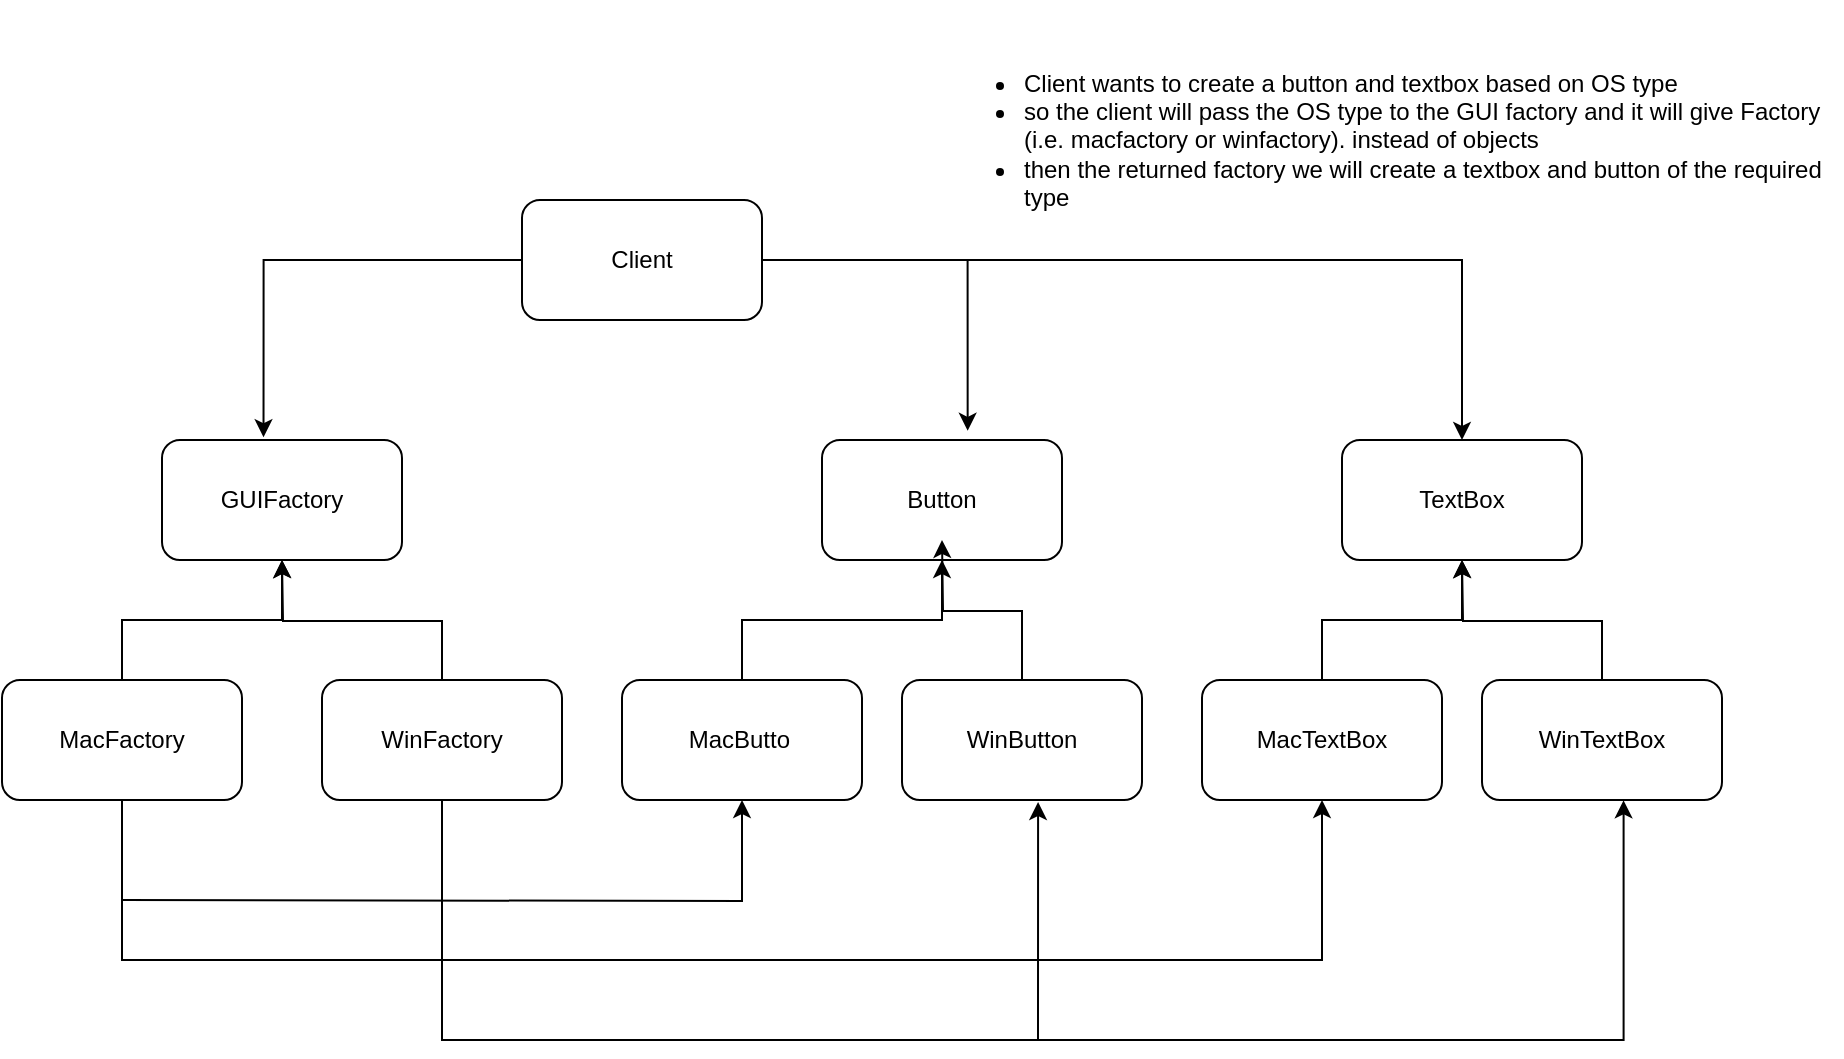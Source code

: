 <mxfile version="25.0.3">
  <diagram id="C5RBs43oDa-KdzZeNtuy" name="Page-1">
    <mxGraphModel dx="1050" dy="1732" grid="1" gridSize="10" guides="1" tooltips="1" connect="1" arrows="1" fold="1" page="1" pageScale="1" pageWidth="827" pageHeight="1169" math="0" shadow="0">
      <root>
        <mxCell id="WIyWlLk6GJQsqaUBKTNV-0" />
        <mxCell id="WIyWlLk6GJQsqaUBKTNV-1" parent="WIyWlLk6GJQsqaUBKTNV-0" />
        <mxCell id="y0OxXbAJc5b5ghEWXUeJ-23" style="edgeStyle=orthogonalEdgeStyle;rounded=0;orthogonalLoop=1;jettySize=auto;html=1;exitX=1;exitY=0.5;exitDx=0;exitDy=0;entryX=0.5;entryY=0;entryDx=0;entryDy=0;" parent="WIyWlLk6GJQsqaUBKTNV-1" source="y0OxXbAJc5b5ghEWXUeJ-0" target="y0OxXbAJc5b5ghEWXUeJ-7" edge="1">
          <mxGeometry relative="1" as="geometry" />
        </mxCell>
        <mxCell id="y0OxXbAJc5b5ghEWXUeJ-0" value="Client" style="rounded=1;whiteSpace=wrap;html=1;" parent="WIyWlLk6GJQsqaUBKTNV-1" vertex="1">
          <mxGeometry x="280" y="80" width="120" height="60" as="geometry" />
        </mxCell>
        <mxCell id="y0OxXbAJc5b5ghEWXUeJ-1" value="GUIFactory&lt;span style=&quot;color: rgba(0, 0, 0, 0); font-family: monospace; font-size: 0px; text-align: start; text-wrap: nowrap;&quot;&gt;%3CmxGraphModel%3E%3Croot%3E%3CmxCell%20id%3D%220%22%2F%3E%3CmxCell%20id%3D%221%22%20parent%3D%220%22%2F%3E%3CmxCell%20id%3D%222%22%20value%3D%22Client%22%20style%3D%22rounded%3D1%3BwhiteSpace%3Dwrap%3Bhtml%3D1%3B%22%20vertex%3D%221%22%20parent%3D%221%22%3E%3CmxGeometry%20x%3D%2230%22%20y%3D%22110%22%20width%3D%22120%22%20height%3D%2260%22%20as%3D%22geometry%22%2F%3E%3C%2FmxCell%3E%3C%2Froot%3E%3C%2FmxGraphModel%3E&lt;/span&gt;" style="rounded=1;whiteSpace=wrap;html=1;" parent="WIyWlLk6GJQsqaUBKTNV-1" vertex="1">
          <mxGeometry x="100" y="200" width="120" height="60" as="geometry" />
        </mxCell>
        <mxCell id="y0OxXbAJc5b5ghEWXUeJ-11" style="edgeStyle=orthogonalEdgeStyle;rounded=0;orthogonalLoop=1;jettySize=auto;html=1;exitX=0.5;exitY=0;exitDx=0;exitDy=0;entryX=0.5;entryY=1;entryDx=0;entryDy=0;" parent="WIyWlLk6GJQsqaUBKTNV-1" source="y0OxXbAJc5b5ghEWXUeJ-2" target="y0OxXbAJc5b5ghEWXUeJ-1" edge="1">
          <mxGeometry relative="1" as="geometry" />
        </mxCell>
        <mxCell id="y0OxXbAJc5b5ghEWXUeJ-13" style="edgeStyle=orthogonalEdgeStyle;rounded=0;orthogonalLoop=1;jettySize=auto;html=1;exitX=0.5;exitY=1;exitDx=0;exitDy=0;entryX=0.5;entryY=1;entryDx=0;entryDy=0;" parent="WIyWlLk6GJQsqaUBKTNV-1" target="y0OxXbAJc5b5ghEWXUeJ-5" edge="1">
          <mxGeometry relative="1" as="geometry">
            <mxPoint x="80" y="430" as="sourcePoint" />
            <mxPoint x="400" y="390" as="targetPoint" />
          </mxGeometry>
        </mxCell>
        <mxCell id="y0OxXbAJc5b5ghEWXUeJ-14" style="edgeStyle=orthogonalEdgeStyle;rounded=0;orthogonalLoop=1;jettySize=auto;html=1;entryX=0.5;entryY=1;entryDx=0;entryDy=0;" parent="WIyWlLk6GJQsqaUBKTNV-1" target="y0OxXbAJc5b5ghEWXUeJ-8" edge="1">
          <mxGeometry relative="1" as="geometry">
            <mxPoint x="80" y="380" as="sourcePoint" />
            <mxPoint x="680" y="430" as="targetPoint" />
            <Array as="points">
              <mxPoint x="80" y="460" />
              <mxPoint x="680" y="460" />
            </Array>
          </mxGeometry>
        </mxCell>
        <mxCell id="y0OxXbAJc5b5ghEWXUeJ-2" value="MacFactory" style="rounded=1;whiteSpace=wrap;html=1;" parent="WIyWlLk6GJQsqaUBKTNV-1" vertex="1">
          <mxGeometry x="20" y="320" width="120" height="60" as="geometry" />
        </mxCell>
        <mxCell id="y0OxXbAJc5b5ghEWXUeJ-12" style="edgeStyle=orthogonalEdgeStyle;rounded=0;orthogonalLoop=1;jettySize=auto;html=1;exitX=0.5;exitY=0;exitDx=0;exitDy=0;" parent="WIyWlLk6GJQsqaUBKTNV-1" source="y0OxXbAJc5b5ghEWXUeJ-3" edge="1">
          <mxGeometry relative="1" as="geometry">
            <mxPoint x="160" y="260" as="targetPoint" />
          </mxGeometry>
        </mxCell>
        <mxCell id="y0OxXbAJc5b5ghEWXUeJ-3" value="WinFactory" style="rounded=1;whiteSpace=wrap;html=1;" parent="WIyWlLk6GJQsqaUBKTNV-1" vertex="1">
          <mxGeometry x="180" y="320" width="120" height="60" as="geometry" />
        </mxCell>
        <mxCell id="y0OxXbAJc5b5ghEWXUeJ-4" value="Button" style="rounded=1;whiteSpace=wrap;html=1;" parent="WIyWlLk6GJQsqaUBKTNV-1" vertex="1">
          <mxGeometry x="430" y="200" width="120" height="60" as="geometry" />
        </mxCell>
        <mxCell id="y0OxXbAJc5b5ghEWXUeJ-17" style="edgeStyle=orthogonalEdgeStyle;rounded=0;orthogonalLoop=1;jettySize=auto;html=1;exitX=0.5;exitY=0;exitDx=0;exitDy=0;" parent="WIyWlLk6GJQsqaUBKTNV-1" source="y0OxXbAJc5b5ghEWXUeJ-5" target="y0OxXbAJc5b5ghEWXUeJ-4" edge="1">
          <mxGeometry relative="1" as="geometry" />
        </mxCell>
        <mxCell id="y0OxXbAJc5b5ghEWXUeJ-5" value="MacButto&lt;span style=&quot;white-space: pre;&quot;&gt;&#x9;&lt;/span&gt;" style="rounded=1;whiteSpace=wrap;html=1;" parent="WIyWlLk6GJQsqaUBKTNV-1" vertex="1">
          <mxGeometry x="330" y="320" width="120" height="60" as="geometry" />
        </mxCell>
        <mxCell id="y0OxXbAJc5b5ghEWXUeJ-18" style="edgeStyle=orthogonalEdgeStyle;rounded=0;orthogonalLoop=1;jettySize=auto;html=1;exitX=0.5;exitY=0;exitDx=0;exitDy=0;" parent="WIyWlLk6GJQsqaUBKTNV-1" source="y0OxXbAJc5b5ghEWXUeJ-6" edge="1">
          <mxGeometry relative="1" as="geometry">
            <mxPoint x="490" y="250" as="targetPoint" />
          </mxGeometry>
        </mxCell>
        <mxCell id="y0OxXbAJc5b5ghEWXUeJ-6" value="WinButton" style="rounded=1;whiteSpace=wrap;html=1;" parent="WIyWlLk6GJQsqaUBKTNV-1" vertex="1">
          <mxGeometry x="470" y="320" width="120" height="60" as="geometry" />
        </mxCell>
        <mxCell id="y0OxXbAJc5b5ghEWXUeJ-7" value="TextBox" style="rounded=1;whiteSpace=wrap;html=1;" parent="WIyWlLk6GJQsqaUBKTNV-1" vertex="1">
          <mxGeometry x="690" y="200" width="120" height="60" as="geometry" />
        </mxCell>
        <mxCell id="y0OxXbAJc5b5ghEWXUeJ-20" style="edgeStyle=orthogonalEdgeStyle;rounded=0;orthogonalLoop=1;jettySize=auto;html=1;exitX=0.5;exitY=0;exitDx=0;exitDy=0;entryX=0.5;entryY=1;entryDx=0;entryDy=0;" parent="WIyWlLk6GJQsqaUBKTNV-1" source="y0OxXbAJc5b5ghEWXUeJ-8" target="y0OxXbAJc5b5ghEWXUeJ-7" edge="1">
          <mxGeometry relative="1" as="geometry" />
        </mxCell>
        <mxCell id="y0OxXbAJc5b5ghEWXUeJ-8" value="MacTextBox" style="rounded=1;whiteSpace=wrap;html=1;" parent="WIyWlLk6GJQsqaUBKTNV-1" vertex="1">
          <mxGeometry x="620" y="320" width="120" height="60" as="geometry" />
        </mxCell>
        <mxCell id="y0OxXbAJc5b5ghEWXUeJ-21" style="edgeStyle=orthogonalEdgeStyle;rounded=0;orthogonalLoop=1;jettySize=auto;html=1;exitX=0.5;exitY=0;exitDx=0;exitDy=0;" parent="WIyWlLk6GJQsqaUBKTNV-1" source="y0OxXbAJc5b5ghEWXUeJ-9" edge="1">
          <mxGeometry relative="1" as="geometry">
            <mxPoint x="750" y="260" as="targetPoint" />
          </mxGeometry>
        </mxCell>
        <mxCell id="y0OxXbAJc5b5ghEWXUeJ-9" value="WinTextBox" style="rounded=1;whiteSpace=wrap;html=1;" parent="WIyWlLk6GJQsqaUBKTNV-1" vertex="1">
          <mxGeometry x="760" y="320" width="120" height="60" as="geometry" />
        </mxCell>
        <mxCell id="y0OxXbAJc5b5ghEWXUeJ-10" style="edgeStyle=orthogonalEdgeStyle;rounded=0;orthogonalLoop=1;jettySize=auto;html=1;exitX=0;exitY=0.5;exitDx=0;exitDy=0;entryX=0.423;entryY=-0.023;entryDx=0;entryDy=0;entryPerimeter=0;" parent="WIyWlLk6GJQsqaUBKTNV-1" source="y0OxXbAJc5b5ghEWXUeJ-0" target="y0OxXbAJc5b5ghEWXUeJ-1" edge="1">
          <mxGeometry relative="1" as="geometry" />
        </mxCell>
        <mxCell id="y0OxXbAJc5b5ghEWXUeJ-15" style="edgeStyle=orthogonalEdgeStyle;rounded=0;orthogonalLoop=1;jettySize=auto;html=1;exitX=0.5;exitY=1;exitDx=0;exitDy=0;entryX=0.567;entryY=1.017;entryDx=0;entryDy=0;entryPerimeter=0;" parent="WIyWlLk6GJQsqaUBKTNV-1" source="y0OxXbAJc5b5ghEWXUeJ-3" target="y0OxXbAJc5b5ghEWXUeJ-6" edge="1">
          <mxGeometry relative="1" as="geometry">
            <Array as="points">
              <mxPoint x="240" y="500" />
              <mxPoint x="538" y="500" />
            </Array>
          </mxGeometry>
        </mxCell>
        <mxCell id="y0OxXbAJc5b5ghEWXUeJ-16" style="edgeStyle=orthogonalEdgeStyle;rounded=0;orthogonalLoop=1;jettySize=auto;html=1;exitX=0.5;exitY=1;exitDx=0;exitDy=0;entryX=0.59;entryY=1.003;entryDx=0;entryDy=0;entryPerimeter=0;" parent="WIyWlLk6GJQsqaUBKTNV-1" source="y0OxXbAJc5b5ghEWXUeJ-3" target="y0OxXbAJc5b5ghEWXUeJ-9" edge="1">
          <mxGeometry relative="1" as="geometry">
            <Array as="points">
              <mxPoint x="240" y="500" />
              <mxPoint x="831" y="500" />
            </Array>
          </mxGeometry>
        </mxCell>
        <mxCell id="y0OxXbAJc5b5ghEWXUeJ-22" style="edgeStyle=orthogonalEdgeStyle;rounded=0;orthogonalLoop=1;jettySize=auto;html=1;exitX=1;exitY=0.5;exitDx=0;exitDy=0;entryX=0.607;entryY=-0.077;entryDx=0;entryDy=0;entryPerimeter=0;" parent="WIyWlLk6GJQsqaUBKTNV-1" source="y0OxXbAJc5b5ghEWXUeJ-0" target="y0OxXbAJc5b5ghEWXUeJ-4" edge="1">
          <mxGeometry relative="1" as="geometry" />
        </mxCell>
        <mxCell id="y0OxXbAJc5b5ghEWXUeJ-24" value="&lt;ul&gt;&lt;li style=&quot;text-align: left;&quot;&gt;Client wants to create a button and textbox based on OS type&lt;/li&gt;&lt;li style=&quot;text-align: left;&quot;&gt;so the client will pass the OS type to the GUI factory and it will give Factory (i.e. macfactory or winfactory). instead of objects&amp;nbsp;&lt;/li&gt;&lt;li style=&quot;text-align: left;&quot;&gt;then the returned factory we will create a textbox and button of the required type&lt;/li&gt;&lt;/ul&gt;" style="text;html=1;align=center;verticalAlign=middle;whiteSpace=wrap;rounded=0;" parent="WIyWlLk6GJQsqaUBKTNV-1" vertex="1">
          <mxGeometry x="490" y="-20" width="450" height="140" as="geometry" />
        </mxCell>
      </root>
    </mxGraphModel>
  </diagram>
</mxfile>
